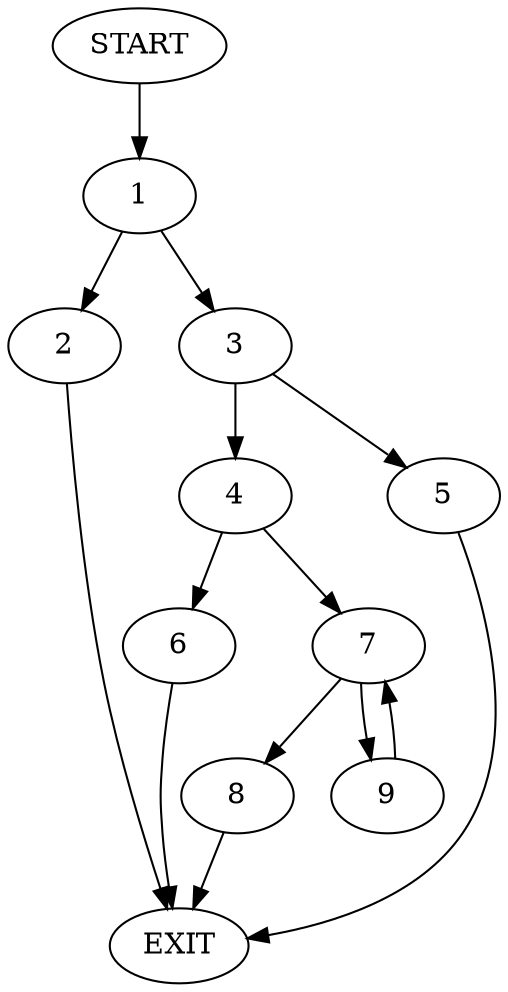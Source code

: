 digraph {
0 [label="START"]
10 [label="EXIT"]
0 -> 1
1 -> 2
1 -> 3
2 -> 10
3 -> 4
3 -> 5
4 -> 6
4 -> 7
5 -> 10
7 -> 8
7 -> 9
6 -> 10
8 -> 10
9 -> 7
}
